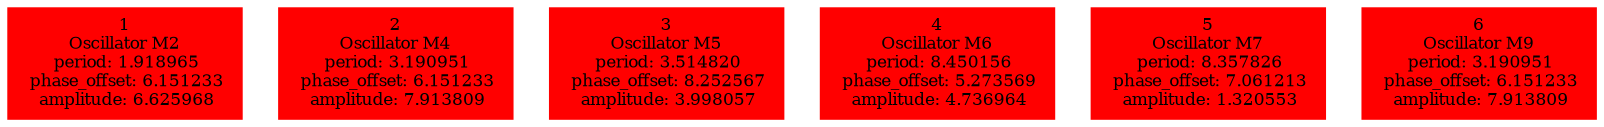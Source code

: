  digraph g{ forcelabels=true;
1 [label=<1<BR />Oscillator M2<BR /> period: 1.918965<BR /> phase_offset: 6.151233<BR /> amplitude: 6.625968>, shape=box,color=red,style=filled,fontsize=8];2 [label=<2<BR />Oscillator M4<BR /> period: 3.190951<BR /> phase_offset: 6.151233<BR /> amplitude: 7.913809>, shape=box,color=red,style=filled,fontsize=8];3 [label=<3<BR />Oscillator M5<BR /> period: 3.514820<BR /> phase_offset: 8.252567<BR /> amplitude: 3.998057>, shape=box,color=red,style=filled,fontsize=8];4 [label=<4<BR />Oscillator M6<BR /> period: 8.450156<BR /> phase_offset: 5.273569<BR /> amplitude: 4.736964>, shape=box,color=red,style=filled,fontsize=8];5 [label=<5<BR />Oscillator M7<BR /> period: 8.357826<BR /> phase_offset: 7.061213<BR /> amplitude: 1.320553>, shape=box,color=red,style=filled,fontsize=8];6 [label=<6<BR />Oscillator M9<BR /> period: 3.190951<BR /> phase_offset: 6.151233<BR /> amplitude: 7.913809>, shape=box,color=red,style=filled,fontsize=8]; }
